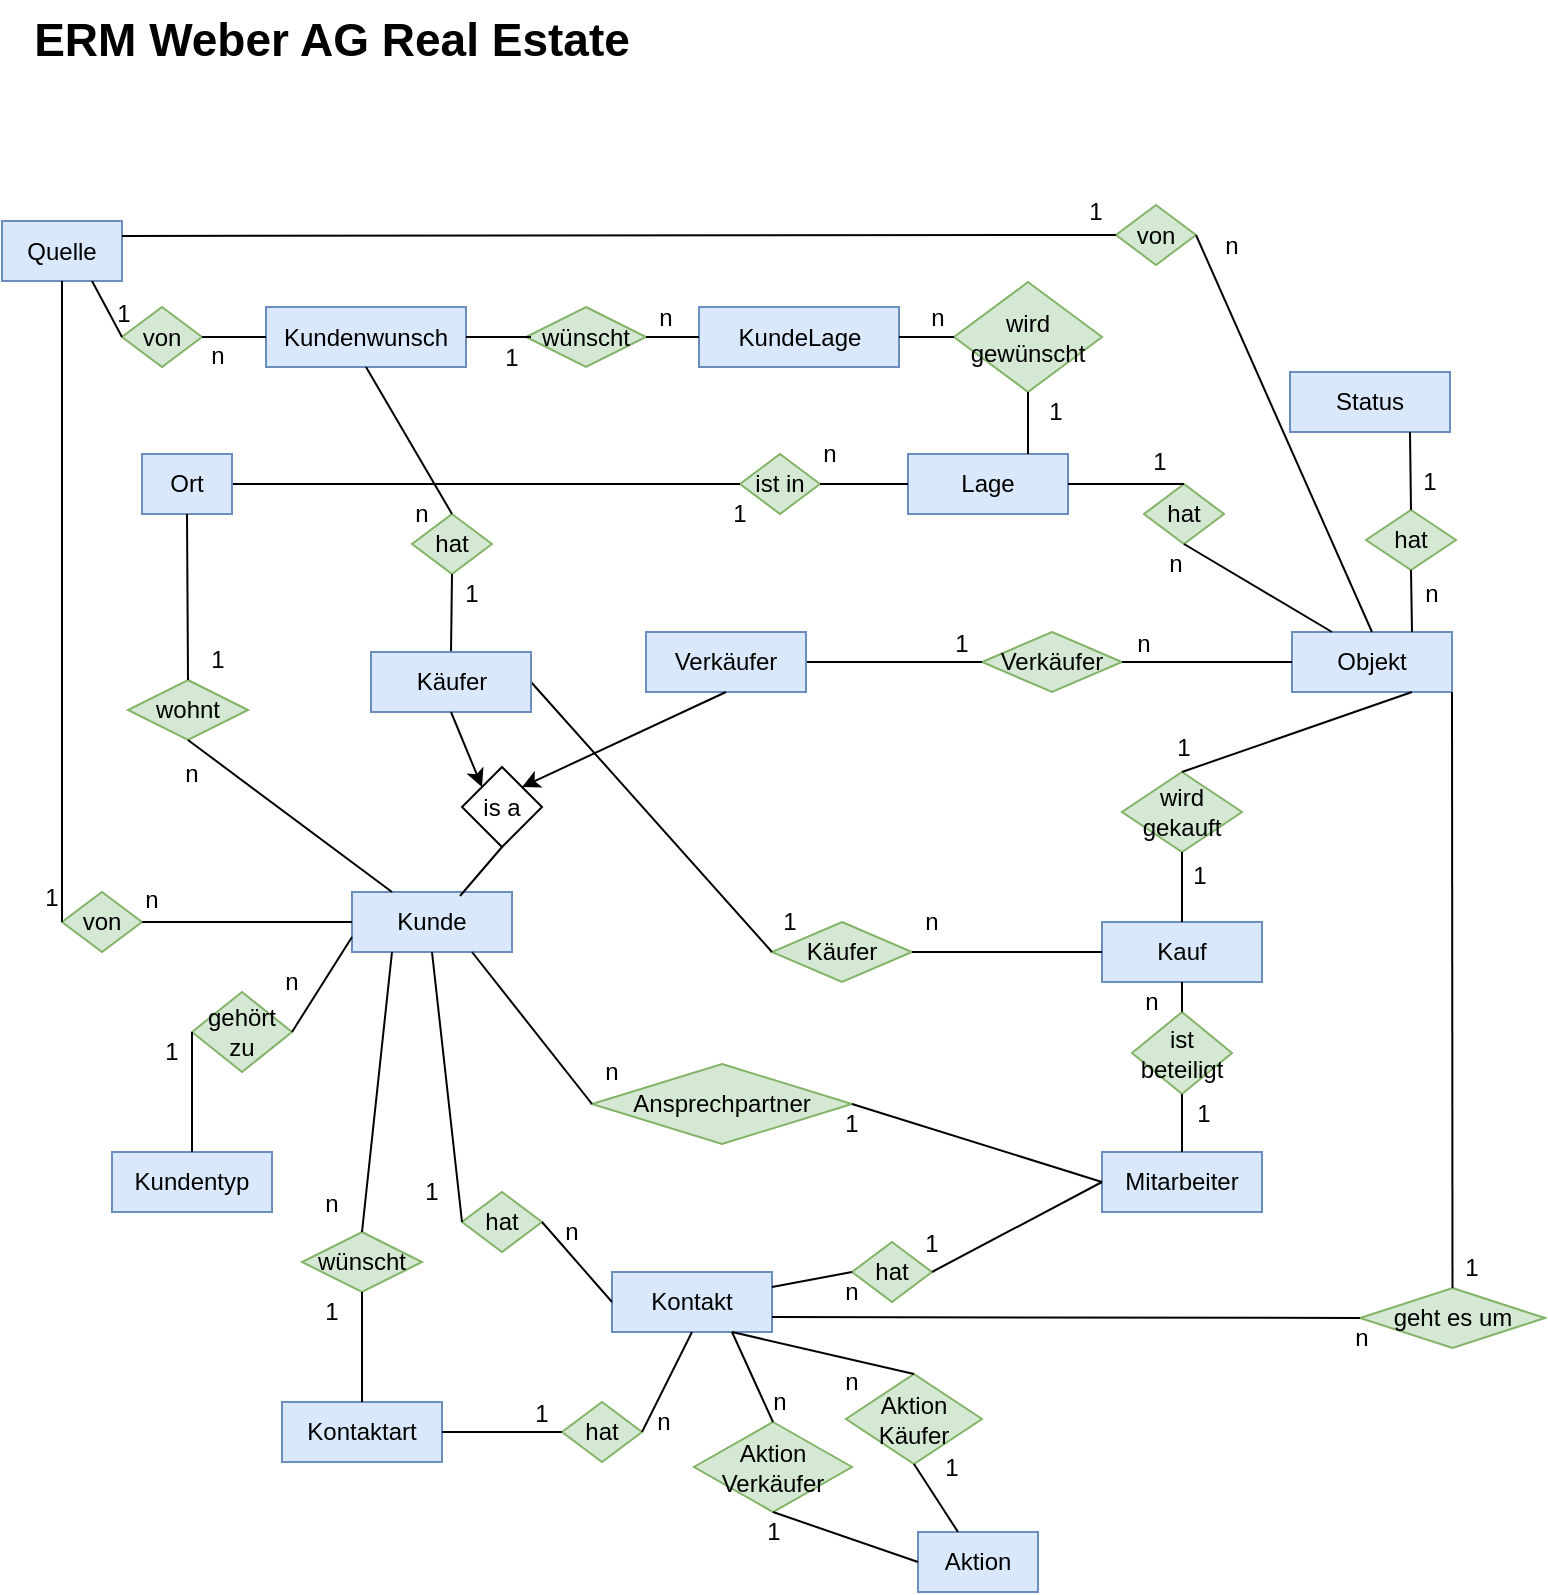 <mxfile version="14.5.8" type="device"><diagram id="97CTF98djryNMk3BxWgE" name="Page-1"><mxGraphModel dx="1382" dy="764" grid="1" gridSize="10" guides="1" tooltips="1" connect="1" arrows="1" fold="1" page="1" pageScale="1" pageWidth="827" pageHeight="1169" math="0" shadow="0"><root><mxCell id="0"/><mxCell id="1" parent="0"/><mxCell id="rMsyH3NbEEokk8x84fIb-1" value="Objekt" style="rounded=0;whiteSpace=wrap;html=1;fillColor=#dae8fc;strokeColor=#6c8ebf;" vertex="1" parent="1"><mxGeometry x="680" y="356" width="80" height="30" as="geometry"/></mxCell><mxCell id="rMsyH3NbEEokk8x84fIb-2" value="Lage" style="rounded=0;whiteSpace=wrap;html=1;fillColor=#dae8fc;strokeColor=#6c8ebf;" vertex="1" parent="1"><mxGeometry x="488" y="267" width="80" height="30" as="geometry"/></mxCell><mxCell id="rMsyH3NbEEokk8x84fIb-3" value="Kunde" style="rounded=0;whiteSpace=wrap;html=1;fillColor=#dae8fc;strokeColor=#6c8ebf;" vertex="1" parent="1"><mxGeometry x="210" y="486" width="80" height="30" as="geometry"/></mxCell><mxCell id="rMsyH3NbEEokk8x84fIb-4" value="Mitarbeiter" style="rounded=0;whiteSpace=wrap;html=1;fillColor=#dae8fc;strokeColor=#6c8ebf;" vertex="1" parent="1"><mxGeometry x="585" y="616" width="80" height="30" as="geometry"/></mxCell><mxCell id="rMsyH3NbEEokk8x84fIb-5" value="Kauf" style="rounded=0;whiteSpace=wrap;html=1;fillColor=#dae8fc;strokeColor=#6c8ebf;" vertex="1" parent="1"><mxGeometry x="585" y="501" width="80" height="30" as="geometry"/></mxCell><mxCell id="rMsyH3NbEEokk8x84fIb-6" value="Kundentyp" style="rounded=0;whiteSpace=wrap;html=1;fillColor=#dae8fc;strokeColor=#6c8ebf;" vertex="1" parent="1"><mxGeometry x="90" y="616" width="80" height="30" as="geometry"/></mxCell><mxCell id="rMsyH3NbEEokk8x84fIb-7" value="Kontakt" style="rounded=0;whiteSpace=wrap;html=1;fillColor=#dae8fc;strokeColor=#6c8ebf;" vertex="1" parent="1"><mxGeometry x="340" y="676" width="80" height="30" as="geometry"/></mxCell><mxCell id="rMsyH3NbEEokk8x84fIb-8" value="Kundenwunsch" style="rounded=0;whiteSpace=wrap;html=1;fillColor=#dae8fc;strokeColor=#6c8ebf;" vertex="1" parent="1"><mxGeometry x="167" y="193.5" width="100" height="30" as="geometry"/></mxCell><mxCell id="rMsyH3NbEEokk8x84fIb-9" value="wird gekauft" style="rhombus;whiteSpace=wrap;html=1;fillColor=#d5e8d4;strokeColor=#82b366;" vertex="1" parent="1"><mxGeometry x="595" y="426" width="60" height="40" as="geometry"/></mxCell><mxCell id="rMsyH3NbEEokk8x84fIb-10" value="gehört zu" style="rhombus;whiteSpace=wrap;html=1;fillColor=#d5e8d4;strokeColor=#82b366;" vertex="1" parent="1"><mxGeometry x="130" y="536" width="50" height="40" as="geometry"/></mxCell><mxCell id="rMsyH3NbEEokk8x84fIb-11" value="hat" style="rhombus;whiteSpace=wrap;html=1;fillColor=#d5e8d4;strokeColor=#82b366;" vertex="1" parent="1"><mxGeometry x="240" y="297" width="40" height="30" as="geometry"/></mxCell><mxCell id="rMsyH3NbEEokk8x84fIb-12" value="Verkäufer" style="rhombus;whiteSpace=wrap;html=1;fillColor=#d5e8d4;strokeColor=#82b366;" vertex="1" parent="1"><mxGeometry x="525" y="356" width="70" height="30" as="geometry"/></mxCell><mxCell id="rMsyH3NbEEokk8x84fIb-13" value="Käufer" style="rhombus;whiteSpace=wrap;html=1;fillColor=#d5e8d4;strokeColor=#82b366;" vertex="1" parent="1"><mxGeometry x="420" y="501" width="70" height="30" as="geometry"/></mxCell><mxCell id="rMsyH3NbEEokk8x84fIb-14" value="hat" style="rhombus;whiteSpace=wrap;html=1;fillColor=#d5e8d4;strokeColor=#82b366;" vertex="1" parent="1"><mxGeometry x="460" y="661" width="40" height="30" as="geometry"/></mxCell><mxCell id="rMsyH3NbEEokk8x84fIb-15" value="hat" style="rhombus;whiteSpace=wrap;html=1;fillColor=#d5e8d4;strokeColor=#82b366;" vertex="1" parent="1"><mxGeometry x="265" y="636" width="40" height="30" as="geometry"/></mxCell><mxCell id="rMsyH3NbEEokk8x84fIb-16" value="hat" style="rhombus;whiteSpace=wrap;html=1;fillColor=#d5e8d4;strokeColor=#82b366;" vertex="1" parent="1"><mxGeometry x="606" y="282" width="40" height="30" as="geometry"/></mxCell><mxCell id="rMsyH3NbEEokk8x84fIb-17" value="" style="endArrow=none;html=1;entryX=1;entryY=0.5;entryDx=0;entryDy=0;exitX=0.5;exitY=0;exitDx=0;exitDy=0;" edge="1" parent="1" source="rMsyH3NbEEokk8x84fIb-16" target="rMsyH3NbEEokk8x84fIb-2"><mxGeometry width="50" height="50" relative="1" as="geometry"><mxPoint x="560" y="476" as="sourcePoint"/><mxPoint x="610" y="426" as="targetPoint"/></mxGeometry></mxCell><mxCell id="rMsyH3NbEEokk8x84fIb-18" value="" style="endArrow=none;html=1;entryX=0.5;entryY=1;entryDx=0;entryDy=0;exitX=0.25;exitY=0;exitDx=0;exitDy=0;" edge="1" parent="1" source="rMsyH3NbEEokk8x84fIb-1" target="rMsyH3NbEEokk8x84fIb-16"><mxGeometry width="50" height="50" relative="1" as="geometry"><mxPoint x="560" y="476" as="sourcePoint"/><mxPoint x="610" y="426" as="targetPoint"/></mxGeometry></mxCell><mxCell id="rMsyH3NbEEokk8x84fIb-19" value="" style="endArrow=none;html=1;exitX=1;exitY=0.5;exitDx=0;exitDy=0;entryX=0;entryY=0.5;entryDx=0;entryDy=0;" edge="1" parent="1" source="rMsyH3NbEEokk8x84fIb-12" target="rMsyH3NbEEokk8x84fIb-1"><mxGeometry width="50" height="50" relative="1" as="geometry"><mxPoint x="590" y="495" as="sourcePoint"/><mxPoint x="640" y="445" as="targetPoint"/></mxGeometry></mxCell><mxCell id="rMsyH3NbEEokk8x84fIb-20" value="" style="endArrow=none;html=1;entryX=0;entryY=0.5;entryDx=0;entryDy=0;exitX=1;exitY=0.5;exitDx=0;exitDy=0;" edge="1" parent="1" source="rMsyH3NbEEokk8x84fIb-100" target="rMsyH3NbEEokk8x84fIb-12"><mxGeometry width="50" height="50" relative="1" as="geometry"><mxPoint x="560" y="476" as="sourcePoint"/><mxPoint x="610" y="426" as="targetPoint"/></mxGeometry></mxCell><mxCell id="rMsyH3NbEEokk8x84fIb-21" value="" style="endArrow=none;html=1;exitX=1;exitY=0.5;exitDx=0;exitDy=0;entryX=0;entryY=0.5;entryDx=0;entryDy=0;" edge="1" parent="1" source="rMsyH3NbEEokk8x84fIb-99" target="rMsyH3NbEEokk8x84fIb-13"><mxGeometry width="50" height="50" relative="1" as="geometry"><mxPoint x="560" y="476" as="sourcePoint"/><mxPoint x="610" y="426" as="targetPoint"/></mxGeometry></mxCell><mxCell id="rMsyH3NbEEokk8x84fIb-22" value="" style="endArrow=none;html=1;exitX=1;exitY=0.5;exitDx=0;exitDy=0;entryX=0;entryY=0.5;entryDx=0;entryDy=0;" edge="1" parent="1" source="rMsyH3NbEEokk8x84fIb-13" target="rMsyH3NbEEokk8x84fIb-5"><mxGeometry width="50" height="50" relative="1" as="geometry"><mxPoint x="617.5" y="522" as="sourcePoint"/><mxPoint x="667.5" y="472" as="targetPoint"/></mxGeometry></mxCell><mxCell id="rMsyH3NbEEokk8x84fIb-23" value="" style="endArrow=none;html=1;exitX=0.5;exitY=0;exitDx=0;exitDy=0;entryX=0.5;entryY=1;entryDx=0;entryDy=0;" edge="1" parent="1" source="rMsyH3NbEEokk8x84fIb-5" target="rMsyH3NbEEokk8x84fIb-9"><mxGeometry width="50" height="50" relative="1" as="geometry"><mxPoint x="538.5" y="477" as="sourcePoint"/><mxPoint x="548.5" y="487" as="targetPoint"/></mxGeometry></mxCell><mxCell id="rMsyH3NbEEokk8x84fIb-24" value="" style="endArrow=none;html=1;exitX=0.5;exitY=0;exitDx=0;exitDy=0;entryX=0.75;entryY=1;entryDx=0;entryDy=0;" edge="1" parent="1" source="rMsyH3NbEEokk8x84fIb-9" target="rMsyH3NbEEokk8x84fIb-1"><mxGeometry width="50" height="50" relative="1" as="geometry"><mxPoint x="560" y="476" as="sourcePoint"/><mxPoint x="610" y="426" as="targetPoint"/></mxGeometry></mxCell><mxCell id="rMsyH3NbEEokk8x84fIb-25" value="" style="endArrow=none;html=1;entryX=0;entryY=0.5;entryDx=0;entryDy=0;exitX=1;exitY=0.5;exitDx=0;exitDy=0;" edge="1" parent="1" source="rMsyH3NbEEokk8x84fIb-14" target="rMsyH3NbEEokk8x84fIb-4"><mxGeometry width="50" height="50" relative="1" as="geometry"><mxPoint x="300" y="696" as="sourcePoint"/><mxPoint x="350" y="646" as="targetPoint"/></mxGeometry></mxCell><mxCell id="rMsyH3NbEEokk8x84fIb-26" value="" style="endArrow=none;html=1;entryX=0;entryY=0.5;entryDx=0;entryDy=0;exitX=1;exitY=0.25;exitDx=0;exitDy=0;" edge="1" parent="1" source="rMsyH3NbEEokk8x84fIb-7" target="rMsyH3NbEEokk8x84fIb-14"><mxGeometry width="50" height="50" relative="1" as="geometry"><mxPoint x="410" y="586" as="sourcePoint"/><mxPoint x="460" y="536" as="targetPoint"/></mxGeometry></mxCell><mxCell id="rMsyH3NbEEokk8x84fIb-27" value="" style="endArrow=none;html=1;exitX=1;exitY=0.5;exitDx=0;exitDy=0;entryX=0;entryY=0.5;entryDx=0;entryDy=0;" edge="1" parent="1" source="rMsyH3NbEEokk8x84fIb-15" target="rMsyH3NbEEokk8x84fIb-7"><mxGeometry width="50" height="50" relative="1" as="geometry"><mxPoint x="410" y="586" as="sourcePoint"/><mxPoint x="460" y="536" as="targetPoint"/></mxGeometry></mxCell><mxCell id="rMsyH3NbEEokk8x84fIb-28" value="" style="endArrow=none;html=1;exitX=0.5;exitY=1;exitDx=0;exitDy=0;entryX=0;entryY=0.5;entryDx=0;entryDy=0;" edge="1" parent="1" source="rMsyH3NbEEokk8x84fIb-3" target="rMsyH3NbEEokk8x84fIb-15"><mxGeometry width="50" height="50" relative="1" as="geometry"><mxPoint x="560" y="476" as="sourcePoint"/><mxPoint x="610" y="426" as="targetPoint"/></mxGeometry></mxCell><mxCell id="rMsyH3NbEEokk8x84fIb-29" value="" style="endArrow=none;html=1;exitX=1;exitY=0.5;exitDx=0;exitDy=0;entryX=0;entryY=0.75;entryDx=0;entryDy=0;" edge="1" parent="1" source="rMsyH3NbEEokk8x84fIb-10" target="rMsyH3NbEEokk8x84fIb-3"><mxGeometry width="50" height="50" relative="1" as="geometry"><mxPoint x="520" y="466" as="sourcePoint"/><mxPoint x="190" y="506" as="targetPoint"/></mxGeometry></mxCell><mxCell id="rMsyH3NbEEokk8x84fIb-30" value="" style="endArrow=none;html=1;exitX=0.5;exitY=0;exitDx=0;exitDy=0;entryX=0;entryY=0.5;entryDx=0;entryDy=0;" edge="1" parent="1" source="rMsyH3NbEEokk8x84fIb-6" target="rMsyH3NbEEokk8x84fIb-10"><mxGeometry width="50" height="50" relative="1" as="geometry"><mxPoint x="90" y="606" as="sourcePoint"/><mxPoint x="570" y="416" as="targetPoint"/></mxGeometry></mxCell><mxCell id="rMsyH3NbEEokk8x84fIb-31" value="" style="endArrow=none;html=1;exitX=0.5;exitY=0;exitDx=0;exitDy=0;entryX=0.5;entryY=1;entryDx=0;entryDy=0;" edge="1" parent="1" source="rMsyH3NbEEokk8x84fIb-99" target="rMsyH3NbEEokk8x84fIb-11"><mxGeometry width="50" height="50" relative="1" as="geometry"><mxPoint x="560" y="476" as="sourcePoint"/><mxPoint x="610" y="426" as="targetPoint"/></mxGeometry></mxCell><mxCell id="rMsyH3NbEEokk8x84fIb-32" value="" style="endArrow=none;html=1;entryX=0.5;entryY=1;entryDx=0;entryDy=0;exitX=0.5;exitY=0;exitDx=0;exitDy=0;" edge="1" parent="1" source="rMsyH3NbEEokk8x84fIb-11" target="rMsyH3NbEEokk8x84fIb-8"><mxGeometry width="50" height="50" relative="1" as="geometry"><mxPoint x="260" y="296" as="sourcePoint"/><mxPoint x="638" y="426" as="targetPoint"/></mxGeometry></mxCell><mxCell id="rMsyH3NbEEokk8x84fIb-33" value="Ansprechpartner" style="rhombus;whiteSpace=wrap;html=1;fillColor=#d5e8d4;strokeColor=#82b366;" vertex="1" parent="1"><mxGeometry x="330" y="572" width="130" height="40" as="geometry"/></mxCell><mxCell id="rMsyH3NbEEokk8x84fIb-34" value="" style="endArrow=none;html=1;exitX=1;exitY=0.5;exitDx=0;exitDy=0;entryX=0;entryY=0.5;entryDx=0;entryDy=0;" edge="1" parent="1" source="rMsyH3NbEEokk8x84fIb-33" target="rMsyH3NbEEokk8x84fIb-4"><mxGeometry width="50" height="50" relative="1" as="geometry"><mxPoint x="300" y="676" as="sourcePoint"/><mxPoint x="350" y="626" as="targetPoint"/></mxGeometry></mxCell><mxCell id="rMsyH3NbEEokk8x84fIb-35" value="" style="endArrow=none;html=1;exitX=0;exitY=0.5;exitDx=0;exitDy=0;entryX=0.75;entryY=1;entryDx=0;entryDy=0;" edge="1" parent="1" source="rMsyH3NbEEokk8x84fIb-33" target="rMsyH3NbEEokk8x84fIb-3"><mxGeometry width="50" height="50" relative="1" as="geometry"><mxPoint x="560" y="456" as="sourcePoint"/><mxPoint x="610" y="406" as="targetPoint"/></mxGeometry></mxCell><mxCell id="rMsyH3NbEEokk8x84fIb-36" value="n" style="text;html=1;strokeColor=none;fillColor=none;align=center;verticalAlign=middle;whiteSpace=wrap;rounded=0;" vertex="1" parent="1"><mxGeometry x="450" y="676" width="20" height="20" as="geometry"/></mxCell><mxCell id="rMsyH3NbEEokk8x84fIb-37" value="n" style="text;html=1;strokeColor=none;fillColor=none;align=center;verticalAlign=middle;whiteSpace=wrap;rounded=0;" vertex="1" parent="1"><mxGeometry x="310" y="646" width="20" height="20" as="geometry"/></mxCell><mxCell id="rMsyH3NbEEokk8x84fIb-38" value="n" style="text;html=1;strokeColor=none;fillColor=none;align=center;verticalAlign=middle;whiteSpace=wrap;rounded=0;" vertex="1" parent="1"><mxGeometry x="490" y="491" width="20" height="20" as="geometry"/></mxCell><mxCell id="rMsyH3NbEEokk8x84fIb-39" value="n" style="text;html=1;strokeColor=none;fillColor=none;align=center;verticalAlign=middle;whiteSpace=wrap;rounded=0;" vertex="1" parent="1"><mxGeometry x="170" y="521" width="20" height="20" as="geometry"/></mxCell><mxCell id="rMsyH3NbEEokk8x84fIb-40" value="n" style="text;html=1;strokeColor=none;fillColor=none;align=center;verticalAlign=middle;whiteSpace=wrap;rounded=0;" vertex="1" parent="1"><mxGeometry x="235" y="287" width="20" height="20" as="geometry"/></mxCell><mxCell id="rMsyH3NbEEokk8x84fIb-41" value="n" style="text;html=1;strokeColor=none;fillColor=none;align=center;verticalAlign=middle;whiteSpace=wrap;rounded=0;" vertex="1" parent="1"><mxGeometry x="612" y="312" width="20" height="20" as="geometry"/></mxCell><mxCell id="rMsyH3NbEEokk8x84fIb-42" value="1" style="text;html=1;strokeColor=none;fillColor=none;align=center;verticalAlign=middle;whiteSpace=wrap;rounded=0;" vertex="1" parent="1"><mxGeometry x="604" y="261" width="20" height="20" as="geometry"/></mxCell><mxCell id="rMsyH3NbEEokk8x84fIb-43" value="1" style="text;html=1;strokeColor=none;fillColor=none;align=center;verticalAlign=middle;whiteSpace=wrap;rounded=0;" vertex="1" parent="1"><mxGeometry x="490" y="652" width="20" height="20" as="geometry"/></mxCell><mxCell id="rMsyH3NbEEokk8x84fIb-44" value="1" style="text;html=1;align=center;verticalAlign=middle;whiteSpace=wrap;rounded=0;" vertex="1" parent="1"><mxGeometry x="419" y="491" width="20" height="20" as="geometry"/></mxCell><mxCell id="rMsyH3NbEEokk8x84fIb-45" value="1" style="text;html=1;strokeColor=none;fillColor=none;align=center;verticalAlign=middle;whiteSpace=wrap;rounded=0;" vertex="1" parent="1"><mxGeometry x="615.5" y="404" width="20" height="20" as="geometry"/></mxCell><mxCell id="rMsyH3NbEEokk8x84fIb-46" value="1" style="text;html=1;strokeColor=none;fillColor=none;align=center;verticalAlign=middle;whiteSpace=wrap;rounded=0;" vertex="1" parent="1"><mxGeometry x="623.5" y="468" width="20" height="20" as="geometry"/></mxCell><mxCell id="rMsyH3NbEEokk8x84fIb-47" value="1" style="text;html=1;strokeColor=none;fillColor=none;align=center;verticalAlign=middle;whiteSpace=wrap;rounded=0;" vertex="1" parent="1"><mxGeometry x="240" y="626" width="20" height="20" as="geometry"/></mxCell><mxCell id="rMsyH3NbEEokk8x84fIb-48" value="n" style="text;html=1;strokeColor=none;fillColor=none;align=center;verticalAlign=middle;whiteSpace=wrap;rounded=0;" vertex="1" parent="1"><mxGeometry x="596" y="352" width="20" height="20" as="geometry"/></mxCell><mxCell id="rMsyH3NbEEokk8x84fIb-49" value="1" style="text;html=1;align=center;verticalAlign=middle;whiteSpace=wrap;rounded=0;" vertex="1" parent="1"><mxGeometry x="505" y="352" width="20" height="20" as="geometry"/></mxCell><mxCell id="rMsyH3NbEEokk8x84fIb-50" value="1" style="text;html=1;strokeColor=none;fillColor=none;align=center;verticalAlign=middle;whiteSpace=wrap;rounded=0;" vertex="1" parent="1"><mxGeometry x="260" y="327" width="20" height="20" as="geometry"/></mxCell><mxCell id="rMsyH3NbEEokk8x84fIb-51" value="1" style="text;html=1;strokeColor=none;fillColor=none;align=center;verticalAlign=middle;whiteSpace=wrap;rounded=0;" vertex="1" parent="1"><mxGeometry x="110" y="556" width="20" height="20" as="geometry"/></mxCell><mxCell id="rMsyH3NbEEokk8x84fIb-52" value="ist in" style="rhombus;whiteSpace=wrap;html=1;fillColor=#d5e8d4;strokeColor=#82b366;" vertex="1" parent="1"><mxGeometry x="404" y="267" width="40" height="30" as="geometry"/></mxCell><mxCell id="rMsyH3NbEEokk8x84fIb-53" value="n" style="text;html=1;strokeColor=none;fillColor=none;align=center;verticalAlign=middle;whiteSpace=wrap;rounded=0;" vertex="1" parent="1"><mxGeometry x="439" y="257" width="20" height="20" as="geometry"/></mxCell><mxCell id="rMsyH3NbEEokk8x84fIb-54" value="1" style="text;html=1;strokeColor=none;fillColor=none;align=center;verticalAlign=middle;whiteSpace=wrap;rounded=0;" vertex="1" parent="1"><mxGeometry x="394" y="287" width="20" height="20" as="geometry"/></mxCell><mxCell id="rMsyH3NbEEokk8x84fIb-55" value="" style="endArrow=none;html=1;exitX=1;exitY=0.5;exitDx=0;exitDy=0;entryX=0;entryY=0.5;entryDx=0;entryDy=0;" edge="1" parent="1" source="rMsyH3NbEEokk8x84fIb-77" target="rMsyH3NbEEokk8x84fIb-52"><mxGeometry width="50" height="50" relative="1" as="geometry"><mxPoint x="588" y="456" as="sourcePoint"/><mxPoint x="638" y="406" as="targetPoint"/></mxGeometry></mxCell><mxCell id="rMsyH3NbEEokk8x84fIb-56" value="" style="endArrow=none;html=1;exitX=1;exitY=0.5;exitDx=0;exitDy=0;entryX=0;entryY=0.5;entryDx=0;entryDy=0;" edge="1" parent="1" source="rMsyH3NbEEokk8x84fIb-52" target="rMsyH3NbEEokk8x84fIb-2"><mxGeometry width="50" height="50" relative="1" as="geometry"><mxPoint x="238" y="241" as="sourcePoint"/><mxPoint x="388" y="206" as="targetPoint"/></mxGeometry></mxCell><mxCell id="rMsyH3NbEEokk8x84fIb-57" value="n" style="text;html=1;align=center;verticalAlign=middle;whiteSpace=wrap;rounded=0;" vertex="1" parent="1"><mxGeometry x="330" y="566" width="20" height="20" as="geometry"/></mxCell><mxCell id="rMsyH3NbEEokk8x84fIb-58" value="1" style="text;html=1;strokeColor=none;fillColor=none;align=center;verticalAlign=middle;whiteSpace=wrap;rounded=0;" vertex="1" parent="1"><mxGeometry x="450" y="592" width="20" height="20" as="geometry"/></mxCell><mxCell id="rMsyH3NbEEokk8x84fIb-59" value="Kontaktart" style="rounded=0;whiteSpace=wrap;html=1;fillColor=#dae8fc;strokeColor=#6c8ebf;" vertex="1" parent="1"><mxGeometry x="175" y="741" width="80" height="30" as="geometry"/></mxCell><mxCell id="rMsyH3NbEEokk8x84fIb-60" value="wünscht" style="rhombus;whiteSpace=wrap;html=1;fillColor=#d5e8d4;strokeColor=#82b366;" vertex="1" parent="1"><mxGeometry x="185" y="656" width="60" height="30" as="geometry"/></mxCell><mxCell id="rMsyH3NbEEokk8x84fIb-61" value="1" style="text;html=1;strokeColor=none;fillColor=none;align=center;verticalAlign=middle;whiteSpace=wrap;rounded=0;" vertex="1" parent="1"><mxGeometry x="190" y="686" width="20" height="20" as="geometry"/></mxCell><mxCell id="rMsyH3NbEEokk8x84fIb-62" value="hat" style="rhombus;whiteSpace=wrap;html=1;fillColor=#d5e8d4;strokeColor=#82b366;" vertex="1" parent="1"><mxGeometry x="315" y="741" width="40" height="30" as="geometry"/></mxCell><mxCell id="rMsyH3NbEEokk8x84fIb-63" value="1" style="text;html=1;strokeColor=none;fillColor=none;align=center;verticalAlign=middle;whiteSpace=wrap;rounded=0;" vertex="1" parent="1"><mxGeometry x="295" y="737" width="20" height="20" as="geometry"/></mxCell><mxCell id="rMsyH3NbEEokk8x84fIb-64" value="n" style="text;html=1;strokeColor=none;fillColor=none;align=center;verticalAlign=middle;whiteSpace=wrap;rounded=0;" vertex="1" parent="1"><mxGeometry x="190" y="632" width="20" height="20" as="geometry"/></mxCell><mxCell id="rMsyH3NbEEokk8x84fIb-65" value="n" style="text;html=1;strokeColor=none;fillColor=none;align=center;verticalAlign=middle;whiteSpace=wrap;rounded=0;" vertex="1" parent="1"><mxGeometry x="356" y="741" width="20" height="20" as="geometry"/></mxCell><mxCell id="rMsyH3NbEEokk8x84fIb-66" value="" style="endArrow=none;html=1;exitX=0.5;exitY=0;exitDx=0;exitDy=0;entryX=0.25;entryY=1;entryDx=0;entryDy=0;" edge="1" parent="1" source="rMsyH3NbEEokk8x84fIb-60" target="rMsyH3NbEEokk8x84fIb-3"><mxGeometry width="50" height="50" relative="1" as="geometry"><mxPoint x="560" y="536" as="sourcePoint"/><mxPoint x="610" y="486" as="targetPoint"/></mxGeometry></mxCell><mxCell id="rMsyH3NbEEokk8x84fIb-67" value="" style="endArrow=none;html=1;exitX=0.5;exitY=0;exitDx=0;exitDy=0;" edge="1" parent="1" source="rMsyH3NbEEokk8x84fIb-59" target="rMsyH3NbEEokk8x84fIb-60"><mxGeometry width="50" height="50" relative="1" as="geometry"><mxPoint x="560" y="536" as="sourcePoint"/><mxPoint x="610" y="486" as="targetPoint"/></mxGeometry></mxCell><mxCell id="rMsyH3NbEEokk8x84fIb-68" value="" style="endArrow=none;html=1;exitX=1;exitY=0.5;exitDx=0;exitDy=0;entryX=0;entryY=0.5;entryDx=0;entryDy=0;" edge="1" parent="1" source="rMsyH3NbEEokk8x84fIb-59" target="rMsyH3NbEEokk8x84fIb-62"><mxGeometry width="50" height="50" relative="1" as="geometry"><mxPoint x="560" y="536" as="sourcePoint"/><mxPoint x="610" y="486" as="targetPoint"/></mxGeometry></mxCell><mxCell id="rMsyH3NbEEokk8x84fIb-69" value="" style="endArrow=none;html=1;exitX=1;exitY=0.5;exitDx=0;exitDy=0;entryX=0.5;entryY=1;entryDx=0;entryDy=0;" edge="1" parent="1" source="rMsyH3NbEEokk8x84fIb-62" target="rMsyH3NbEEokk8x84fIb-7"><mxGeometry width="50" height="50" relative="1" as="geometry"><mxPoint x="560" y="536" as="sourcePoint"/><mxPoint x="610" y="486" as="targetPoint"/></mxGeometry></mxCell><mxCell id="rMsyH3NbEEokk8x84fIb-70" value="Status" style="rounded=0;whiteSpace=wrap;html=1;fillColor=#dae8fc;strokeColor=#6c8ebf;" vertex="1" parent="1"><mxGeometry x="679" y="226" width="80" height="30" as="geometry"/></mxCell><mxCell id="rMsyH3NbEEokk8x84fIb-71" value="hat" style="rhombus;whiteSpace=wrap;html=1;fillColor=#d5e8d4;strokeColor=#82b366;" vertex="1" parent="1"><mxGeometry x="717" y="295" width="45" height="30" as="geometry"/></mxCell><mxCell id="rMsyH3NbEEokk8x84fIb-72" value="n" style="text;html=1;strokeColor=none;fillColor=none;align=center;verticalAlign=middle;whiteSpace=wrap;rounded=0;" vertex="1" parent="1"><mxGeometry x="740" y="327" width="20" height="20" as="geometry"/></mxCell><mxCell id="rMsyH3NbEEokk8x84fIb-73" value="1" style="text;html=1;align=center;verticalAlign=middle;whiteSpace=wrap;rounded=0;" vertex="1" parent="1"><mxGeometry x="739" y="271" width="20" height="20" as="geometry"/></mxCell><mxCell id="rMsyH3NbEEokk8x84fIb-74" value="" style="endArrow=none;html=1;entryX=0.5;entryY=0;entryDx=0;entryDy=0;exitX=0.75;exitY=1;exitDx=0;exitDy=0;" edge="1" parent="1" source="rMsyH3NbEEokk8x84fIb-70" target="rMsyH3NbEEokk8x84fIb-71"><mxGeometry width="50" height="50" relative="1" as="geometry"><mxPoint x="400" y="476" as="sourcePoint"/><mxPoint x="470" y="471" as="targetPoint"/></mxGeometry></mxCell><mxCell id="rMsyH3NbEEokk8x84fIb-75" value="" style="endArrow=none;html=1;entryX=0.75;entryY=0;entryDx=0;entryDy=0;exitX=0.5;exitY=1;exitDx=0;exitDy=0;" edge="1" parent="1" source="rMsyH3NbEEokk8x84fIb-71" target="rMsyH3NbEEokk8x84fIb-1"><mxGeometry width="50" height="50" relative="1" as="geometry"><mxPoint x="620" y="316" as="sourcePoint"/><mxPoint x="537.5" y="431" as="targetPoint"/></mxGeometry></mxCell><mxCell id="rMsyH3NbEEokk8x84fIb-76" value="ERM Weber AG Real Estate" style="text;html=1;strokeColor=none;fillColor=none;align=center;verticalAlign=middle;whiteSpace=wrap;rounded=0;fontSize=23;fontStyle=1" vertex="1" parent="1"><mxGeometry x="40" y="40" width="320" height="40" as="geometry"/></mxCell><mxCell id="rMsyH3NbEEokk8x84fIb-77" value="Ort" style="rounded=0;whiteSpace=wrap;html=1;fillColor=#dae8fc;strokeColor=#6c8ebf;" vertex="1" parent="1"><mxGeometry x="105" y="267" width="45" height="30" as="geometry"/></mxCell><mxCell id="rMsyH3NbEEokk8x84fIb-78" value="wohnt" style="rhombus;whiteSpace=wrap;html=1;fillColor=#d5e8d4;strokeColor=#82b366;" vertex="1" parent="1"><mxGeometry x="98" y="380" width="60" height="30" as="geometry"/></mxCell><mxCell id="rMsyH3NbEEokk8x84fIb-79" value="n" style="text;html=1;strokeColor=none;fillColor=none;align=center;verticalAlign=middle;whiteSpace=wrap;rounded=0;" vertex="1" parent="1"><mxGeometry x="120" y="417" width="20" height="20" as="geometry"/></mxCell><mxCell id="rMsyH3NbEEokk8x84fIb-80" value="1" style="text;html=1;strokeColor=none;fillColor=none;align=center;verticalAlign=middle;whiteSpace=wrap;rounded=0;" vertex="1" parent="1"><mxGeometry x="132.5" y="360" width="20" height="20" as="geometry"/></mxCell><mxCell id="rMsyH3NbEEokk8x84fIb-81" value="" style="endArrow=none;html=1;fontSize=23;entryX=0.5;entryY=1;entryDx=0;entryDy=0;exitX=0.5;exitY=0;exitDx=0;exitDy=0;" edge="1" parent="1" source="rMsyH3NbEEokk8x84fIb-78" target="rMsyH3NbEEokk8x84fIb-77"><mxGeometry width="50" height="50" relative="1" as="geometry"><mxPoint x="560" y="506" as="sourcePoint"/><mxPoint x="610" y="456" as="targetPoint"/></mxGeometry></mxCell><mxCell id="rMsyH3NbEEokk8x84fIb-82" value="" style="endArrow=none;html=1;fontSize=23;entryX=0.5;entryY=1;entryDx=0;entryDy=0;exitX=0.25;exitY=0;exitDx=0;exitDy=0;" edge="1" parent="1" source="rMsyH3NbEEokk8x84fIb-3" target="rMsyH3NbEEokk8x84fIb-78"><mxGeometry width="50" height="50" relative="1" as="geometry"><mxPoint x="560" y="506" as="sourcePoint"/><mxPoint x="610" y="456" as="targetPoint"/></mxGeometry></mxCell><mxCell id="rMsyH3NbEEokk8x84fIb-83" value="KundeLage" style="rounded=0;whiteSpace=wrap;html=1;fillColor=#dae8fc;strokeColor=#6c8ebf;" vertex="1" parent="1"><mxGeometry x="383.5" y="193.5" width="100" height="30" as="geometry"/></mxCell><mxCell id="rMsyH3NbEEokk8x84fIb-84" value="wünscht" style="rhombus;whiteSpace=wrap;html=1;fillColor=#d5e8d4;strokeColor=#82b366;" vertex="1" parent="1"><mxGeometry x="297" y="193.5" width="60" height="30" as="geometry"/></mxCell><mxCell id="rMsyH3NbEEokk8x84fIb-85" value="n" style="text;html=1;strokeColor=none;fillColor=none;align=center;verticalAlign=middle;whiteSpace=wrap;rounded=0;" vertex="1" parent="1"><mxGeometry x="357" y="188.5" width="20" height="20" as="geometry"/></mxCell><mxCell id="rMsyH3NbEEokk8x84fIb-86" value="1" style="text;html=1;strokeColor=none;fillColor=none;align=center;verticalAlign=middle;whiteSpace=wrap;rounded=0;" vertex="1" parent="1"><mxGeometry x="279.5" y="208.5" width="20" height="20" as="geometry"/></mxCell><mxCell id="rMsyH3NbEEokk8x84fIb-87" value="" style="endArrow=none;html=1;fontSize=23;exitX=1;exitY=0.5;exitDx=0;exitDy=0;entryX=1;entryY=0;entryDx=0;entryDy=0;" edge="1" parent="1" source="rMsyH3NbEEokk8x84fIb-8" target="rMsyH3NbEEokk8x84fIb-86"><mxGeometry width="50" height="50" relative="1" as="geometry"><mxPoint x="687" y="528.5" as="sourcePoint"/><mxPoint x="737" y="478.5" as="targetPoint"/></mxGeometry></mxCell><mxCell id="rMsyH3NbEEokk8x84fIb-88" value="" style="endArrow=none;html=1;fontSize=23;exitX=1;exitY=0.5;exitDx=0;exitDy=0;entryX=0;entryY=0.5;entryDx=0;entryDy=0;" edge="1" parent="1" source="rMsyH3NbEEokk8x84fIb-84" target="rMsyH3NbEEokk8x84fIb-83"><mxGeometry width="50" height="50" relative="1" as="geometry"><mxPoint x="277" y="218.5" as="sourcePoint"/><mxPoint x="309.5" y="218.5" as="targetPoint"/></mxGeometry></mxCell><mxCell id="rMsyH3NbEEokk8x84fIb-89" value="wird gewünscht" style="rhombus;whiteSpace=wrap;html=1;fillColor=#d5e8d4;strokeColor=#82b366;" vertex="1" parent="1"><mxGeometry x="511" y="181" width="74" height="55" as="geometry"/></mxCell><mxCell id="rMsyH3NbEEokk8x84fIb-90" value="1" style="text;html=1;strokeColor=none;fillColor=none;align=center;verticalAlign=middle;whiteSpace=wrap;rounded=0;" vertex="1" parent="1"><mxGeometry x="552" y="236" width="20" height="20" as="geometry"/></mxCell><mxCell id="rMsyH3NbEEokk8x84fIb-91" value="" style="endArrow=none;html=1;fontSize=23;exitX=1;exitY=0.5;exitDx=0;exitDy=0;entryX=0;entryY=0.5;entryDx=0;entryDy=0;" edge="1" parent="1" source="rMsyH3NbEEokk8x84fIb-83"><mxGeometry width="50" height="50" relative="1" as="geometry"><mxPoint x="367" y="218.5" as="sourcePoint"/><mxPoint x="511" y="208.5" as="targetPoint"/></mxGeometry></mxCell><mxCell id="rMsyH3NbEEokk8x84fIb-92" value="" style="endArrow=none;html=1;fontSize=23;entryX=0.75;entryY=0;entryDx=0;entryDy=0;" edge="1" parent="1" source="rMsyH3NbEEokk8x84fIb-89" target="rMsyH3NbEEokk8x84fIb-2"><mxGeometry width="50" height="50" relative="1" as="geometry"><mxPoint x="548" y="236" as="sourcePoint"/><mxPoint x="304.5" y="206" as="targetPoint"/></mxGeometry></mxCell><mxCell id="rMsyH3NbEEokk8x84fIb-93" value="n" style="text;html=1;strokeColor=none;fillColor=none;align=center;verticalAlign=middle;whiteSpace=wrap;rounded=0;" vertex="1" parent="1"><mxGeometry x="493" y="188.5" width="20" height="20" as="geometry"/></mxCell><mxCell id="rMsyH3NbEEokk8x84fIb-94" value="geht es um" style="rhombus;whiteSpace=wrap;html=1;fillColor=#d5e8d4;strokeColor=#82b366;" vertex="1" parent="1"><mxGeometry x="714" y="684" width="92.5" height="30" as="geometry"/></mxCell><mxCell id="rMsyH3NbEEokk8x84fIb-95" value="" style="endArrow=none;html=1;entryX=1;entryY=1;entryDx=0;entryDy=0;exitX=0.5;exitY=0;exitDx=0;exitDy=0;" edge="1" parent="1" source="rMsyH3NbEEokk8x84fIb-94" target="rMsyH3NbEEokk8x84fIb-1"><mxGeometry width="50" height="50" relative="1" as="geometry"><mxPoint x="560" y="456" as="sourcePoint"/><mxPoint x="610" y="406" as="targetPoint"/><Array as="points"/></mxGeometry></mxCell><mxCell id="rMsyH3NbEEokk8x84fIb-96" value="" style="endArrow=none;html=1;entryX=0;entryY=0.5;entryDx=0;entryDy=0;exitX=1;exitY=0.75;exitDx=0;exitDy=0;" edge="1" parent="1" source="rMsyH3NbEEokk8x84fIb-7" target="rMsyH3NbEEokk8x84fIb-94"><mxGeometry width="50" height="50" relative="1" as="geometry"><mxPoint x="715" y="721" as="sourcePoint"/><mxPoint x="610" y="406" as="targetPoint"/></mxGeometry></mxCell><mxCell id="rMsyH3NbEEokk8x84fIb-97" value="1" style="text;html=1;strokeColor=none;fillColor=none;align=center;verticalAlign=middle;whiteSpace=wrap;rounded=0;" vertex="1" parent="1"><mxGeometry x="760" y="664" width="20" height="20" as="geometry"/></mxCell><mxCell id="rMsyH3NbEEokk8x84fIb-98" value="n" style="text;html=1;strokeColor=none;fillColor=none;align=center;verticalAlign=middle;whiteSpace=wrap;rounded=0;" vertex="1" parent="1"><mxGeometry x="705" y="699" width="20" height="20" as="geometry"/></mxCell><mxCell id="rMsyH3NbEEokk8x84fIb-99" value="Käufer" style="rounded=0;whiteSpace=wrap;html=1;fillColor=#dae8fc;strokeColor=#6c8ebf;" vertex="1" parent="1"><mxGeometry x="219.5" y="366" width="80" height="30" as="geometry"/></mxCell><mxCell id="rMsyH3NbEEokk8x84fIb-100" value="Verkäufer" style="rounded=0;whiteSpace=wrap;html=1;fillColor=#dae8fc;strokeColor=#6c8ebf;" vertex="1" parent="1"><mxGeometry x="357" y="356" width="80" height="30" as="geometry"/></mxCell><mxCell id="rMsyH3NbEEokk8x84fIb-101" value="is a" style="rhombus;whiteSpace=wrap;html=1;" vertex="1" parent="1"><mxGeometry x="265" y="423.5" width="40" height="40" as="geometry"/></mxCell><mxCell id="rMsyH3NbEEokk8x84fIb-102" value="" style="endArrow=none;html=1;exitX=0.675;exitY=0.067;exitDx=0;exitDy=0;exitPerimeter=0;entryX=0.5;entryY=1;entryDx=0;entryDy=0;" edge="1" parent="1" source="rMsyH3NbEEokk8x84fIb-3" target="rMsyH3NbEEokk8x84fIb-101"><mxGeometry width="50" height="50" relative="1" as="geometry"><mxPoint x="390" y="476" as="sourcePoint"/><mxPoint x="440" y="426" as="targetPoint"/></mxGeometry></mxCell><mxCell id="rMsyH3NbEEokk8x84fIb-103" value="" style="endArrow=classic;html=1;entryX=1;entryY=0;entryDx=0;entryDy=0;exitX=0.5;exitY=1;exitDx=0;exitDy=0;" edge="1" parent="1" source="rMsyH3NbEEokk8x84fIb-100" target="rMsyH3NbEEokk8x84fIb-101"><mxGeometry width="50" height="50" relative="1" as="geometry"><mxPoint x="230" y="426" as="sourcePoint"/><mxPoint x="440" y="426" as="targetPoint"/></mxGeometry></mxCell><mxCell id="rMsyH3NbEEokk8x84fIb-104" value="" style="endArrow=classic;html=1;exitX=0.5;exitY=1;exitDx=0;exitDy=0;entryX=0;entryY=0;entryDx=0;entryDy=0;" edge="1" parent="1" source="rMsyH3NbEEokk8x84fIb-99" target="rMsyH3NbEEokk8x84fIb-101"><mxGeometry width="50" height="50" relative="1" as="geometry"><mxPoint x="390" y="476" as="sourcePoint"/><mxPoint x="355" y="456" as="targetPoint"/></mxGeometry></mxCell><mxCell id="rMsyH3NbEEokk8x84fIb-105" value="ist beteiligt" style="rhombus;whiteSpace=wrap;html=1;fillColor=#d5e8d4;strokeColor=#82b366;" vertex="1" parent="1"><mxGeometry x="600" y="546" width="50" height="41" as="geometry"/></mxCell><mxCell id="rMsyH3NbEEokk8x84fIb-106" value="n" style="text;html=1;strokeColor=none;fillColor=none;align=center;verticalAlign=middle;whiteSpace=wrap;rounded=0;" vertex="1" parent="1"><mxGeometry x="600" y="531" width="20" height="20" as="geometry"/></mxCell><mxCell id="rMsyH3NbEEokk8x84fIb-107" value="1" style="text;html=1;strokeColor=none;fillColor=none;align=center;verticalAlign=middle;whiteSpace=wrap;rounded=0;" vertex="1" parent="1"><mxGeometry x="626" y="587" width="20" height="20" as="geometry"/></mxCell><mxCell id="rMsyH3NbEEokk8x84fIb-108" value="" style="endArrow=none;html=1;entryX=0.5;entryY=1;entryDx=0;entryDy=0;exitX=0.5;exitY=0;exitDx=0;exitDy=0;" edge="1" parent="1" source="rMsyH3NbEEokk8x84fIb-105" target="rMsyH3NbEEokk8x84fIb-5"><mxGeometry width="50" height="50" relative="1" as="geometry"><mxPoint x="415.5" y="477" as="sourcePoint"/><mxPoint x="465.5" y="427" as="targetPoint"/></mxGeometry></mxCell><mxCell id="rMsyH3NbEEokk8x84fIb-109" value="" style="endArrow=none;html=1;entryX=0.5;entryY=1;entryDx=0;entryDy=0;exitX=0.5;exitY=0;exitDx=0;exitDy=0;" edge="1" parent="1" source="rMsyH3NbEEokk8x84fIb-4" target="rMsyH3NbEEokk8x84fIb-105"><mxGeometry width="50" height="50" relative="1" as="geometry"><mxPoint x="390" y="476" as="sourcePoint"/><mxPoint x="440" y="426" as="targetPoint"/></mxGeometry></mxCell><mxCell id="rMsyH3NbEEokk8x84fIb-110" value="Aktion" style="rounded=0;whiteSpace=wrap;html=1;fillColor=#dae8fc;strokeColor=#6c8ebf;" vertex="1" parent="1"><mxGeometry x="493" y="806" width="60" height="30" as="geometry"/></mxCell><mxCell id="rMsyH3NbEEokk8x84fIb-111" value="Aktion Käufer" style="rhombus;whiteSpace=wrap;html=1;fillColor=#d5e8d4;strokeColor=#82b366;" vertex="1" parent="1"><mxGeometry x="457" y="727" width="68" height="45" as="geometry"/></mxCell><mxCell id="rMsyH3NbEEokk8x84fIb-112" value="1" style="text;html=1;strokeColor=none;fillColor=none;align=center;verticalAlign=middle;whiteSpace=wrap;rounded=0;" vertex="1" parent="1"><mxGeometry x="500" y="763.5" width="20" height="20" as="geometry"/></mxCell><mxCell id="rMsyH3NbEEokk8x84fIb-113" value="n" style="text;html=1;strokeColor=none;fillColor=none;align=center;verticalAlign=middle;whiteSpace=wrap;rounded=0;" vertex="1" parent="1"><mxGeometry x="450" y="721" width="20" height="20" as="geometry"/></mxCell><mxCell id="rMsyH3NbEEokk8x84fIb-114" value="" style="endArrow=none;html=1;entryX=0.5;entryY=1;entryDx=0;entryDy=0;" edge="1" parent="1" target="rMsyH3NbEEokk8x84fIb-111"><mxGeometry width="50" height="50" relative="1" as="geometry"><mxPoint x="513" y="806" as="sourcePoint"/><mxPoint x="523" y="421" as="targetPoint"/></mxGeometry></mxCell><mxCell id="rMsyH3NbEEokk8x84fIb-115" value="" style="endArrow=none;html=1;entryX=0.5;entryY=0;entryDx=0;entryDy=0;exitX=0.75;exitY=1;exitDx=0;exitDy=0;" edge="1" parent="1" source="rMsyH3NbEEokk8x84fIb-7" target="rMsyH3NbEEokk8x84fIb-111"><mxGeometry width="50" height="50" relative="1" as="geometry"><mxPoint x="390" y="476" as="sourcePoint"/><mxPoint x="440" y="426" as="targetPoint"/></mxGeometry></mxCell><mxCell id="rMsyH3NbEEokk8x84fIb-116" value="Quelle" style="rounded=0;whiteSpace=wrap;html=1;fillColor=#dae8fc;strokeColor=#6c8ebf;" vertex="1" parent="1"><mxGeometry x="35" y="150.5" width="60" height="30" as="geometry"/></mxCell><mxCell id="rMsyH3NbEEokk8x84fIb-117" value="von" style="rhombus;whiteSpace=wrap;html=1;fillColor=#d5e8d4;strokeColor=#82b366;" vertex="1" parent="1"><mxGeometry x="95" y="193.5" width="40" height="30" as="geometry"/></mxCell><mxCell id="rMsyH3NbEEokk8x84fIb-118" value="n" style="text;html=1;strokeColor=none;fillColor=none;align=center;verticalAlign=middle;whiteSpace=wrap;rounded=0;" vertex="1" parent="1"><mxGeometry x="132.5" y="207.5" width="20" height="20" as="geometry"/></mxCell><mxCell id="rMsyH3NbEEokk8x84fIb-119" value="1" style="text;html=1;strokeColor=none;fillColor=none;align=center;verticalAlign=middle;whiteSpace=wrap;rounded=0;" vertex="1" parent="1"><mxGeometry x="86" y="186.5" width="20" height="20" as="geometry"/></mxCell><mxCell id="rMsyH3NbEEokk8x84fIb-120" value="von" style="rhombus;whiteSpace=wrap;html=1;fillColor=#d5e8d4;strokeColor=#82b366;" vertex="1" parent="1"><mxGeometry x="65" y="486" width="40" height="30" as="geometry"/></mxCell><mxCell id="rMsyH3NbEEokk8x84fIb-121" value="n" style="text;html=1;strokeColor=none;fillColor=none;align=center;verticalAlign=middle;whiteSpace=wrap;rounded=0;" vertex="1" parent="1"><mxGeometry x="100" y="480" width="20" height="20" as="geometry"/></mxCell><mxCell id="rMsyH3NbEEokk8x84fIb-122" value="1" style="text;html=1;strokeColor=none;fillColor=none;align=center;verticalAlign=middle;whiteSpace=wrap;rounded=0;" vertex="1" parent="1"><mxGeometry x="50" y="478.5" width="20" height="20" as="geometry"/></mxCell><mxCell id="rMsyH3NbEEokk8x84fIb-123" value="von" style="rhombus;whiteSpace=wrap;html=1;fillColor=#d5e8d4;strokeColor=#82b366;" vertex="1" parent="1"><mxGeometry x="592" y="142.5" width="40" height="30" as="geometry"/></mxCell><mxCell id="rMsyH3NbEEokk8x84fIb-124" value="n" style="text;html=1;strokeColor=none;fillColor=none;align=center;verticalAlign=middle;whiteSpace=wrap;rounded=0;" vertex="1" parent="1"><mxGeometry x="640" y="152.5" width="20" height="20" as="geometry"/></mxCell><mxCell id="rMsyH3NbEEokk8x84fIb-125" value="1" style="text;html=1;strokeColor=none;fillColor=none;align=center;verticalAlign=middle;whiteSpace=wrap;rounded=0;" vertex="1" parent="1"><mxGeometry x="572" y="136" width="20" height="20" as="geometry"/></mxCell><mxCell id="rMsyH3NbEEokk8x84fIb-126" value="" style="endArrow=none;html=1;entryX=0;entryY=0.5;entryDx=0;entryDy=0;exitX=1;exitY=0.5;exitDx=0;exitDy=0;" edge="1" parent="1" source="rMsyH3NbEEokk8x84fIb-117" target="rMsyH3NbEEokk8x84fIb-8"><mxGeometry width="50" height="50" relative="1" as="geometry"><mxPoint x="390" y="476" as="sourcePoint"/><mxPoint x="440" y="426" as="targetPoint"/></mxGeometry></mxCell><mxCell id="rMsyH3NbEEokk8x84fIb-127" value="" style="endArrow=none;html=1;entryX=0;entryY=0.5;entryDx=0;entryDy=0;exitX=0.75;exitY=1;exitDx=0;exitDy=0;" edge="1" parent="1" source="rMsyH3NbEEokk8x84fIb-116" target="rMsyH3NbEEokk8x84fIb-117"><mxGeometry width="50" height="50" relative="1" as="geometry"><mxPoint x="80" y="186" as="sourcePoint"/><mxPoint x="440" y="426" as="targetPoint"/></mxGeometry></mxCell><mxCell id="rMsyH3NbEEokk8x84fIb-128" value="" style="endArrow=none;html=1;exitX=0.5;exitY=1;exitDx=0;exitDy=0;entryX=0;entryY=0.5;entryDx=0;entryDy=0;" edge="1" parent="1" source="rMsyH3NbEEokk8x84fIb-116" target="rMsyH3NbEEokk8x84fIb-120"><mxGeometry width="50" height="50" relative="1" as="geometry"><mxPoint x="390" y="476" as="sourcePoint"/><mxPoint x="440" y="426" as="targetPoint"/></mxGeometry></mxCell><mxCell id="rMsyH3NbEEokk8x84fIb-129" value="" style="endArrow=none;html=1;exitX=1;exitY=0.5;exitDx=0;exitDy=0;entryX=0;entryY=0.5;entryDx=0;entryDy=0;" edge="1" parent="1" source="rMsyH3NbEEokk8x84fIb-120" target="rMsyH3NbEEokk8x84fIb-3"><mxGeometry width="50" height="50" relative="1" as="geometry"><mxPoint x="390" y="476" as="sourcePoint"/><mxPoint x="440" y="426" as="targetPoint"/></mxGeometry></mxCell><mxCell id="rMsyH3NbEEokk8x84fIb-130" value="" style="endArrow=none;html=1;entryX=0.5;entryY=0;entryDx=0;entryDy=0;exitX=1;exitY=0.5;exitDx=0;exitDy=0;" edge="1" parent="1" source="rMsyH3NbEEokk8x84fIb-123" target="rMsyH3NbEEokk8x84fIb-1"><mxGeometry width="50" height="50" relative="1" as="geometry"><mxPoint x="390" y="476" as="sourcePoint"/><mxPoint x="440" y="426" as="targetPoint"/></mxGeometry></mxCell><mxCell id="rMsyH3NbEEokk8x84fIb-131" value="" style="endArrow=none;html=1;entryX=0;entryY=0.5;entryDx=0;entryDy=0;exitX=1;exitY=0.25;exitDx=0;exitDy=0;" edge="1" parent="1" source="rMsyH3NbEEokk8x84fIb-116" target="rMsyH3NbEEokk8x84fIb-123"><mxGeometry width="50" height="50" relative="1" as="geometry"><mxPoint x="390" y="476" as="sourcePoint"/><mxPoint x="440" y="426" as="targetPoint"/></mxGeometry></mxCell><mxCell id="rMsyH3NbEEokk8x84fIb-132" value="Aktion Verkäufer" style="rhombus;whiteSpace=wrap;html=1;fillColor=#d5e8d4;strokeColor=#82b366;" vertex="1" parent="1"><mxGeometry x="381" y="751" width="79" height="45" as="geometry"/></mxCell><mxCell id="rMsyH3NbEEokk8x84fIb-133" value="1" style="text;html=1;strokeColor=none;fillColor=none;align=center;verticalAlign=middle;whiteSpace=wrap;rounded=0;" vertex="1" parent="1"><mxGeometry x="410.5" y="796" width="20" height="20" as="geometry"/></mxCell><mxCell id="rMsyH3NbEEokk8x84fIb-134" value="n" style="text;html=1;strokeColor=none;fillColor=none;align=center;verticalAlign=middle;whiteSpace=wrap;rounded=0;" vertex="1" parent="1"><mxGeometry x="414" y="731" width="20" height="20" as="geometry"/></mxCell><mxCell id="rMsyH3NbEEokk8x84fIb-135" value="" style="endArrow=none;html=1;entryX=0.5;entryY=0;entryDx=0;entryDy=0;exitX=0.75;exitY=1;exitDx=0;exitDy=0;" edge="1" parent="1" source="rMsyH3NbEEokk8x84fIb-7" target="rMsyH3NbEEokk8x84fIb-132"><mxGeometry width="50" height="50" relative="1" as="geometry"><mxPoint x="400" y="666" as="sourcePoint"/><mxPoint x="450" y="616" as="targetPoint"/></mxGeometry></mxCell><mxCell id="rMsyH3NbEEokk8x84fIb-136" value="" style="endArrow=none;html=1;entryX=0;entryY=0.5;entryDx=0;entryDy=0;exitX=0.5;exitY=1;exitDx=0;exitDy=0;" edge="1" parent="1" source="rMsyH3NbEEokk8x84fIb-132" target="rMsyH3NbEEokk8x84fIb-110"><mxGeometry width="50" height="50" relative="1" as="geometry"><mxPoint x="410" y="716" as="sourcePoint"/><mxPoint x="461" y="761" as="targetPoint"/></mxGeometry></mxCell></root></mxGraphModel></diagram></mxfile>